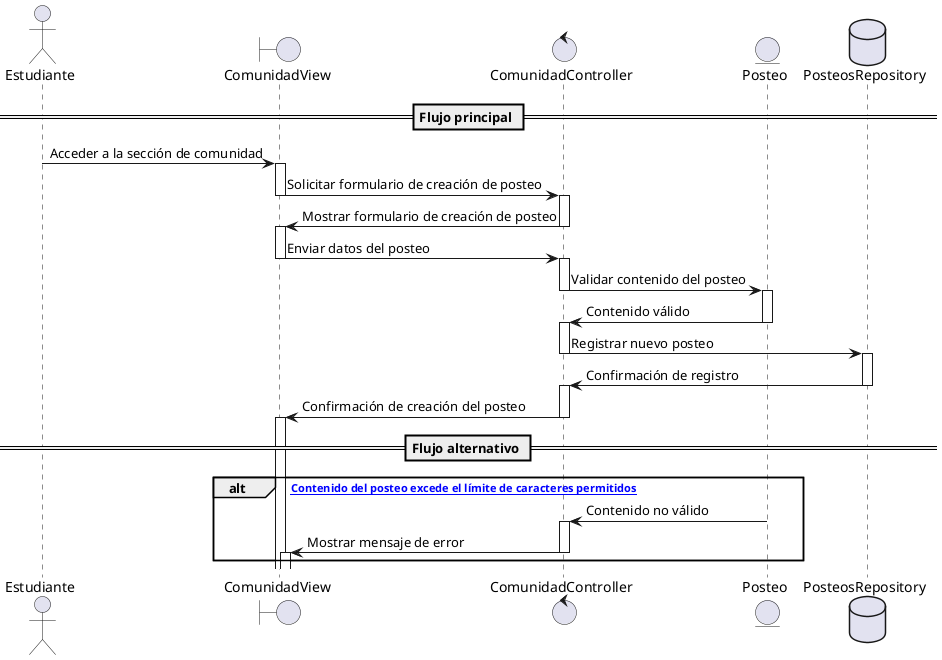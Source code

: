 @startuml
actor Estudiante
boundary "ComunidadView" as View
control "ComunidadController" as Controller
entity "Posteo" as Post
database "PosteosRepository" as Repository

== Flujo principal ==
Estudiante -> View --++: Acceder a la sección de comunidad
View -> Controller --++: Solicitar formulario de creación de posteo
Controller -> View --++: Mostrar formulario de creación de posteo
View -> Controller --++: Enviar datos del posteo
Controller -> Post --++: Validar contenido del posteo
Post -> Controller --++: Contenido válido
Controller -> Repository --++: Registrar nuevo posteo
Repository -> Controller --++: Confirmación de registro
Controller -> View --++: Confirmación de creación del posteo


== Flujo alternativo ==

alt [Conte Contenido del posteo excede el límite de caracteres permitidos]
    Post -> Controller --++: Contenido no válido
    Controller -> View --++: Mostrar mensaje de error
end
@enduml